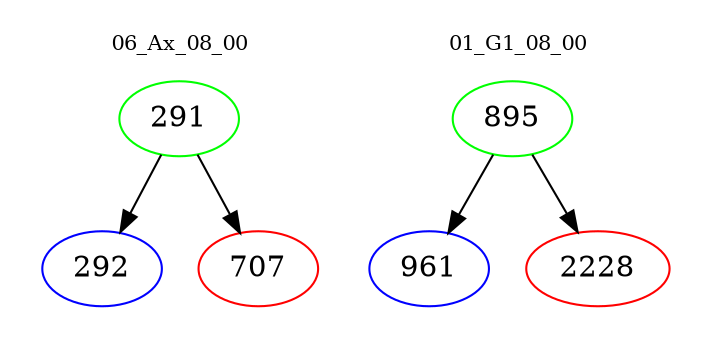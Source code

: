 digraph{
subgraph cluster_0 {
color = white
label = "06_Ax_08_00";
fontsize=10;
T0_291 [label="291", color="green"]
T0_291 -> T0_292 [color="black"]
T0_292 [label="292", color="blue"]
T0_291 -> T0_707 [color="black"]
T0_707 [label="707", color="red"]
}
subgraph cluster_1 {
color = white
label = "01_G1_08_00";
fontsize=10;
T1_895 [label="895", color="green"]
T1_895 -> T1_961 [color="black"]
T1_961 [label="961", color="blue"]
T1_895 -> T1_2228 [color="black"]
T1_2228 [label="2228", color="red"]
}
}
